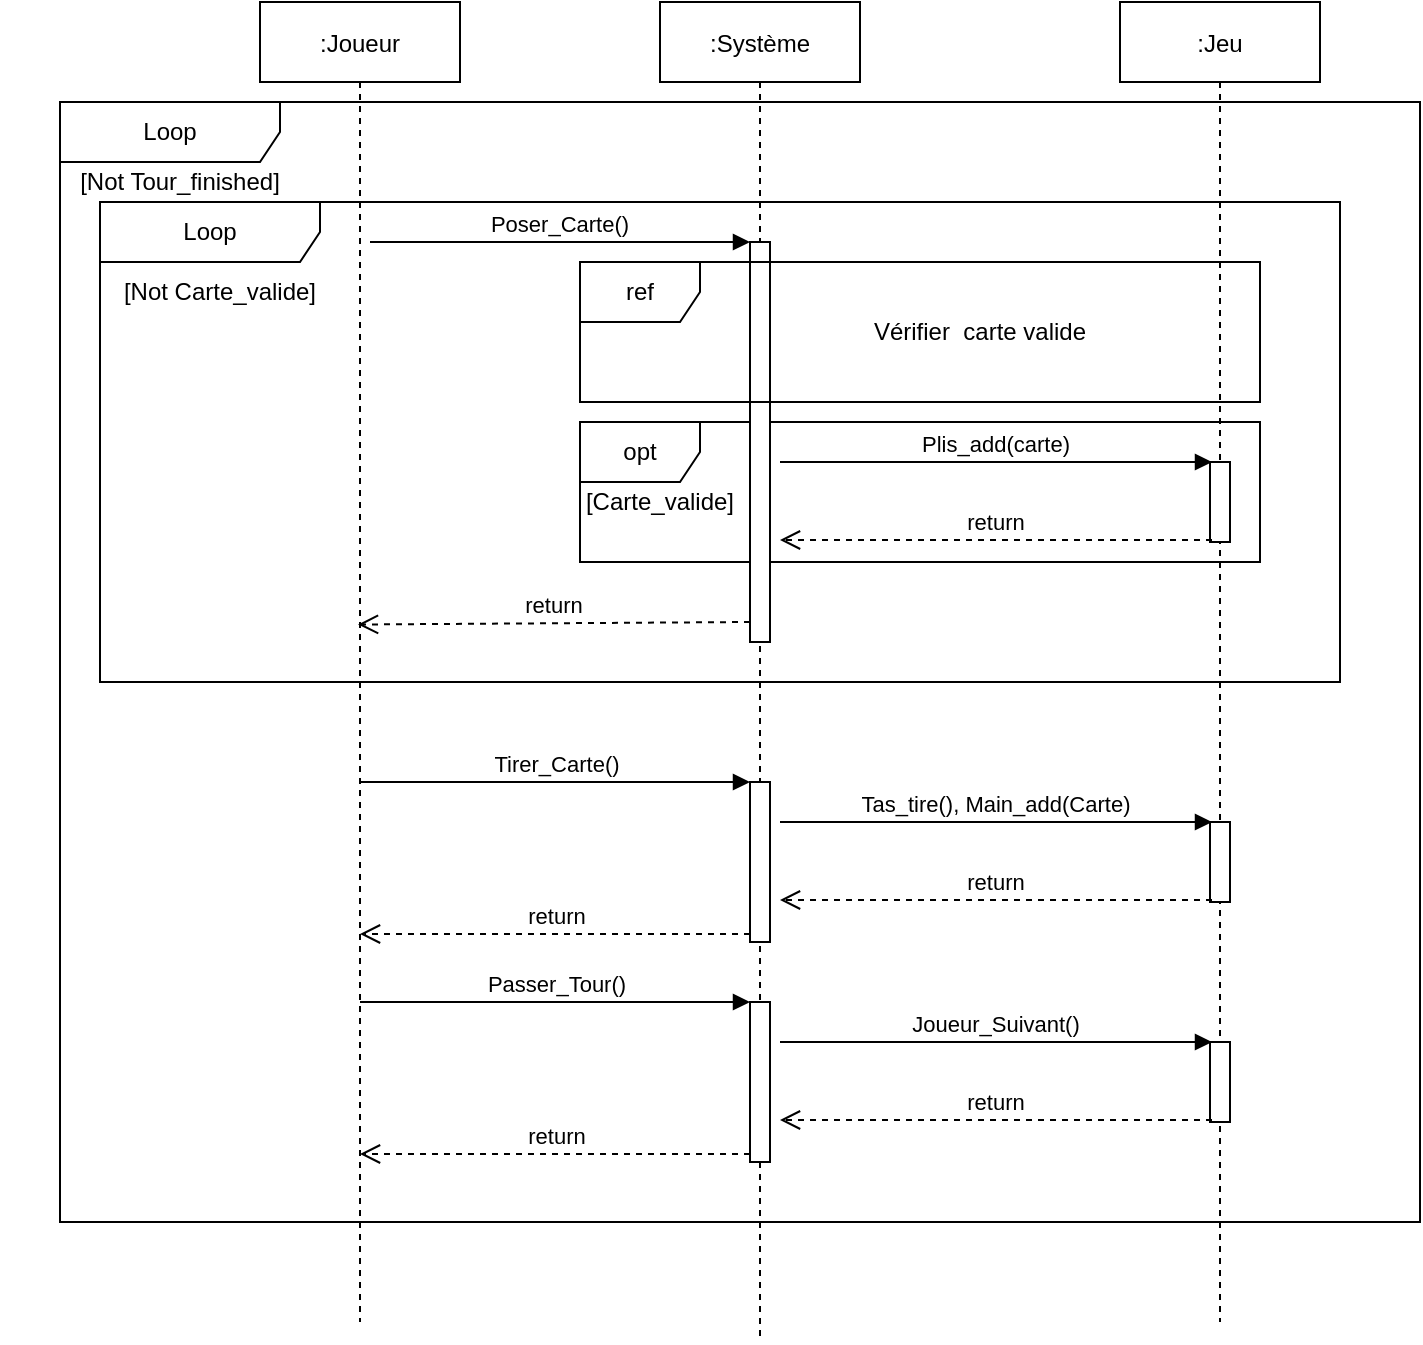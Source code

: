 <mxfile version="13.7.1" type="github">
  <diagram id="kgpKYQtTHZ0yAKxKKP6v" name="Page-1">
    <mxGraphModel dx="2522" dy="832" grid="1" gridSize="10" guides="1" tooltips="1" connect="1" arrows="1" fold="1" page="1" pageScale="1" pageWidth="1100" pageHeight="850" math="0" shadow="0">
      <root>
        <mxCell id="0" />
        <mxCell id="1" parent="0" />
        <mxCell id="ORQ5gyo4uyK21jIdF5UX-24" value="Loop" style="shape=umlFrame;whiteSpace=wrap;html=1;width=110;height=30;" vertex="1" parent="1">
          <mxGeometry x="20" y="130" width="680" height="560" as="geometry" />
        </mxCell>
        <mxCell id="ORQ5gyo4uyK21jIdF5UX-5" value="Loop" style="shape=umlFrame;whiteSpace=wrap;html=1;width=110;height=30;" vertex="1" parent="1">
          <mxGeometry x="40" y="180" width="620" height="240" as="geometry" />
        </mxCell>
        <mxCell id="ORQ5gyo4uyK21jIdF5UX-8" value="opt" style="shape=umlFrame;whiteSpace=wrap;html=1;" vertex="1" parent="1">
          <mxGeometry x="280" y="290" width="340" height="70" as="geometry" />
        </mxCell>
        <mxCell id="3nuBFxr9cyL0pnOWT2aG-1" value=":Joueur" style="shape=umlLifeline;perimeter=lifelinePerimeter;container=1;collapsible=0;recursiveResize=0;rounded=0;shadow=0;strokeWidth=1;" parent="1" vertex="1">
          <mxGeometry x="120" y="80" width="100" height="660" as="geometry" />
        </mxCell>
        <mxCell id="3nuBFxr9cyL0pnOWT2aG-5" value=":Système" style="shape=umlLifeline;perimeter=lifelinePerimeter;container=1;collapsible=0;recursiveResize=0;rounded=0;shadow=0;strokeWidth=1;" parent="1" vertex="1">
          <mxGeometry x="320" y="80" width="100" height="670" as="geometry" />
        </mxCell>
        <mxCell id="3nuBFxr9cyL0pnOWT2aG-6" value="" style="points=[];perimeter=orthogonalPerimeter;rounded=0;shadow=0;strokeWidth=1;" parent="3nuBFxr9cyL0pnOWT2aG-5" vertex="1">
          <mxGeometry x="45" y="120" width="10" height="200" as="geometry" />
        </mxCell>
        <mxCell id="ORQ5gyo4uyK21jIdF5UX-12" value="" style="html=1;points=[];perimeter=orthogonalPerimeter;" vertex="1" parent="3nuBFxr9cyL0pnOWT2aG-5">
          <mxGeometry x="45" y="390" width="10" height="80" as="geometry" />
        </mxCell>
        <mxCell id="ORQ5gyo4uyK21jIdF5UX-18" value="" style="html=1;points=[];perimeter=orthogonalPerimeter;" vertex="1" parent="3nuBFxr9cyL0pnOWT2aG-5">
          <mxGeometry x="45" y="500" width="10" height="80" as="geometry" />
        </mxCell>
        <mxCell id="3nuBFxr9cyL0pnOWT2aG-7" value="return" style="verticalAlign=bottom;endArrow=open;dashed=1;endSize=8;exitX=0;exitY=0.95;shadow=0;strokeWidth=1;entryX=0.49;entryY=0.411;entryDx=0;entryDy=0;entryPerimeter=0;" parent="1" source="3nuBFxr9cyL0pnOWT2aG-6" edge="1">
          <mxGeometry relative="1" as="geometry">
            <mxPoint x="169" y="391.26" as="targetPoint" />
          </mxGeometry>
        </mxCell>
        <mxCell id="3nuBFxr9cyL0pnOWT2aG-8" value="Poser_Carte()" style="verticalAlign=bottom;endArrow=block;entryX=0;entryY=0;shadow=0;strokeWidth=1;" parent="1" target="3nuBFxr9cyL0pnOWT2aG-6" edge="1">
          <mxGeometry relative="1" as="geometry">
            <mxPoint x="175" y="200.0" as="sourcePoint" />
          </mxGeometry>
        </mxCell>
        <mxCell id="ORQ5gyo4uyK21jIdF5UX-1" value=":Jeu" style="shape=umlLifeline;perimeter=lifelinePerimeter;container=1;collapsible=0;recursiveResize=0;rounded=0;shadow=0;strokeWidth=1;" vertex="1" parent="1">
          <mxGeometry x="550" y="80" width="100" height="660" as="geometry" />
        </mxCell>
        <mxCell id="ORQ5gyo4uyK21jIdF5UX-2" value="" style="points=[];perimeter=orthogonalPerimeter;rounded=0;shadow=0;strokeWidth=1;" vertex="1" parent="ORQ5gyo4uyK21jIdF5UX-1">
          <mxGeometry x="45" y="230" width="10" height="40" as="geometry" />
        </mxCell>
        <mxCell id="ORQ5gyo4uyK21jIdF5UX-21" value="" style="points=[];perimeter=orthogonalPerimeter;rounded=0;shadow=0;strokeWidth=1;" vertex="1" parent="ORQ5gyo4uyK21jIdF5UX-1">
          <mxGeometry x="45" y="520" width="10" height="40" as="geometry" />
        </mxCell>
        <mxCell id="ORQ5gyo4uyK21jIdF5UX-22" value="Joueur_Suivant()" style="verticalAlign=bottom;endArrow=block;shadow=0;strokeWidth=1;entryX=0.1;entryY=0;entryDx=0;entryDy=0;entryPerimeter=0;" edge="1" parent="ORQ5gyo4uyK21jIdF5UX-1" target="ORQ5gyo4uyK21jIdF5UX-21">
          <mxGeometry relative="1" as="geometry">
            <mxPoint x="-170" y="520" as="sourcePoint" />
            <mxPoint x="40" y="520" as="targetPoint" />
          </mxGeometry>
        </mxCell>
        <mxCell id="ORQ5gyo4uyK21jIdF5UX-23" value="return" style="verticalAlign=bottom;endArrow=open;dashed=1;endSize=8;exitX=0.1;exitY=0.975;shadow=0;strokeWidth=1;exitDx=0;exitDy=0;exitPerimeter=0;" edge="1" parent="ORQ5gyo4uyK21jIdF5UX-1" source="ORQ5gyo4uyK21jIdF5UX-21">
          <mxGeometry relative="1" as="geometry">
            <mxPoint x="-170" y="559" as="targetPoint" />
            <mxPoint y="550" as="sourcePoint" />
          </mxGeometry>
        </mxCell>
        <mxCell id="ORQ5gyo4uyK21jIdF5UX-3" value="Plis_add(carte)" style="verticalAlign=bottom;endArrow=block;shadow=0;strokeWidth=1;entryX=0.1;entryY=0;entryDx=0;entryDy=0;entryPerimeter=0;" edge="1" parent="1" target="ORQ5gyo4uyK21jIdF5UX-2">
          <mxGeometry relative="1" as="geometry">
            <mxPoint x="380" y="310" as="sourcePoint" />
            <mxPoint x="590" y="310" as="targetPoint" />
          </mxGeometry>
        </mxCell>
        <mxCell id="ORQ5gyo4uyK21jIdF5UX-4" value="return" style="verticalAlign=bottom;endArrow=open;dashed=1;endSize=8;exitX=0.1;exitY=0.975;shadow=0;strokeWidth=1;exitDx=0;exitDy=0;exitPerimeter=0;" edge="1" parent="1" source="ORQ5gyo4uyK21jIdF5UX-2">
          <mxGeometry relative="1" as="geometry">
            <mxPoint x="380" y="349" as="targetPoint" />
            <mxPoint x="550" y="340" as="sourcePoint" />
          </mxGeometry>
        </mxCell>
        <mxCell id="ORQ5gyo4uyK21jIdF5UX-6" value="ref" style="shape=umlFrame;whiteSpace=wrap;html=1;" vertex="1" parent="1">
          <mxGeometry x="280" y="210" width="340" height="70" as="geometry" />
        </mxCell>
        <mxCell id="ORQ5gyo4uyK21jIdF5UX-7" value="Vérifier&amp;nbsp; carte valide" style="text;html=1;strokeColor=none;fillColor=none;align=center;verticalAlign=middle;whiteSpace=wrap;rounded=0;" vertex="1" parent="1">
          <mxGeometry x="390" y="235" width="180" height="20" as="geometry" />
        </mxCell>
        <mxCell id="ORQ5gyo4uyK21jIdF5UX-10" value="[Carte_valide]" style="text;html=1;strokeColor=none;fillColor=none;align=center;verticalAlign=middle;whiteSpace=wrap;rounded=0;" vertex="1" parent="1">
          <mxGeometry x="230" y="320" width="180" height="20" as="geometry" />
        </mxCell>
        <mxCell id="ORQ5gyo4uyK21jIdF5UX-11" value="[Not Carte_valide]" style="text;html=1;strokeColor=none;fillColor=none;align=center;verticalAlign=middle;whiteSpace=wrap;rounded=0;" vertex="1" parent="1">
          <mxGeometry x="10" y="215" width="180" height="20" as="geometry" />
        </mxCell>
        <mxCell id="ORQ5gyo4uyK21jIdF5UX-13" value="Tirer_Carte()" style="html=1;verticalAlign=bottom;endArrow=block;entryX=0;entryY=0;" edge="1" target="ORQ5gyo4uyK21jIdF5UX-12" parent="1" source="3nuBFxr9cyL0pnOWT2aG-1">
          <mxGeometry relative="1" as="geometry">
            <mxPoint x="295" y="470" as="sourcePoint" />
          </mxGeometry>
        </mxCell>
        <mxCell id="ORQ5gyo4uyK21jIdF5UX-14" value="return" style="html=1;verticalAlign=bottom;endArrow=open;dashed=1;endSize=8;exitX=0;exitY=0.95;" edge="1" source="ORQ5gyo4uyK21jIdF5UX-12" parent="1" target="3nuBFxr9cyL0pnOWT2aG-1">
          <mxGeometry relative="1" as="geometry">
            <mxPoint x="295" y="546" as="targetPoint" />
          </mxGeometry>
        </mxCell>
        <mxCell id="ORQ5gyo4uyK21jIdF5UX-15" value="" style="points=[];perimeter=orthogonalPerimeter;rounded=0;shadow=0;strokeWidth=1;" vertex="1" parent="1">
          <mxGeometry x="595" y="490" width="10" height="40" as="geometry" />
        </mxCell>
        <mxCell id="ORQ5gyo4uyK21jIdF5UX-16" value="Tas_tire(), Main_add(Carte)" style="verticalAlign=bottom;endArrow=block;shadow=0;strokeWidth=1;entryX=0.1;entryY=0;entryDx=0;entryDy=0;entryPerimeter=0;" edge="1" parent="1" target="ORQ5gyo4uyK21jIdF5UX-15">
          <mxGeometry relative="1" as="geometry">
            <mxPoint x="380" y="490" as="sourcePoint" />
            <mxPoint x="590" y="490" as="targetPoint" />
          </mxGeometry>
        </mxCell>
        <mxCell id="ORQ5gyo4uyK21jIdF5UX-17" value="return" style="verticalAlign=bottom;endArrow=open;dashed=1;endSize=8;exitX=0.1;exitY=0.975;shadow=0;strokeWidth=1;exitDx=0;exitDy=0;exitPerimeter=0;" edge="1" parent="1" source="ORQ5gyo4uyK21jIdF5UX-15">
          <mxGeometry relative="1" as="geometry">
            <mxPoint x="380" y="529" as="targetPoint" />
            <mxPoint x="550" y="520" as="sourcePoint" />
          </mxGeometry>
        </mxCell>
        <mxCell id="ORQ5gyo4uyK21jIdF5UX-19" value="Passer_Tour()" style="html=1;verticalAlign=bottom;endArrow=block;entryX=0;entryY=0;" edge="1" target="ORQ5gyo4uyK21jIdF5UX-18" parent="1" source="3nuBFxr9cyL0pnOWT2aG-1">
          <mxGeometry relative="1" as="geometry">
            <mxPoint x="295" y="580" as="sourcePoint" />
          </mxGeometry>
        </mxCell>
        <mxCell id="ORQ5gyo4uyK21jIdF5UX-20" value="return" style="html=1;verticalAlign=bottom;endArrow=open;dashed=1;endSize=8;exitX=0;exitY=0.95;" edge="1" source="ORQ5gyo4uyK21jIdF5UX-18" parent="1" target="3nuBFxr9cyL0pnOWT2aG-1">
          <mxGeometry relative="1" as="geometry">
            <mxPoint x="295" y="656" as="targetPoint" />
          </mxGeometry>
        </mxCell>
        <mxCell id="ORQ5gyo4uyK21jIdF5UX-25" value="[Not Tour_finished]" style="text;html=1;strokeColor=none;fillColor=none;align=center;verticalAlign=middle;whiteSpace=wrap;rounded=0;" vertex="1" parent="1">
          <mxGeometry x="-10" y="160" width="180" height="20" as="geometry" />
        </mxCell>
      </root>
    </mxGraphModel>
  </diagram>
</mxfile>

